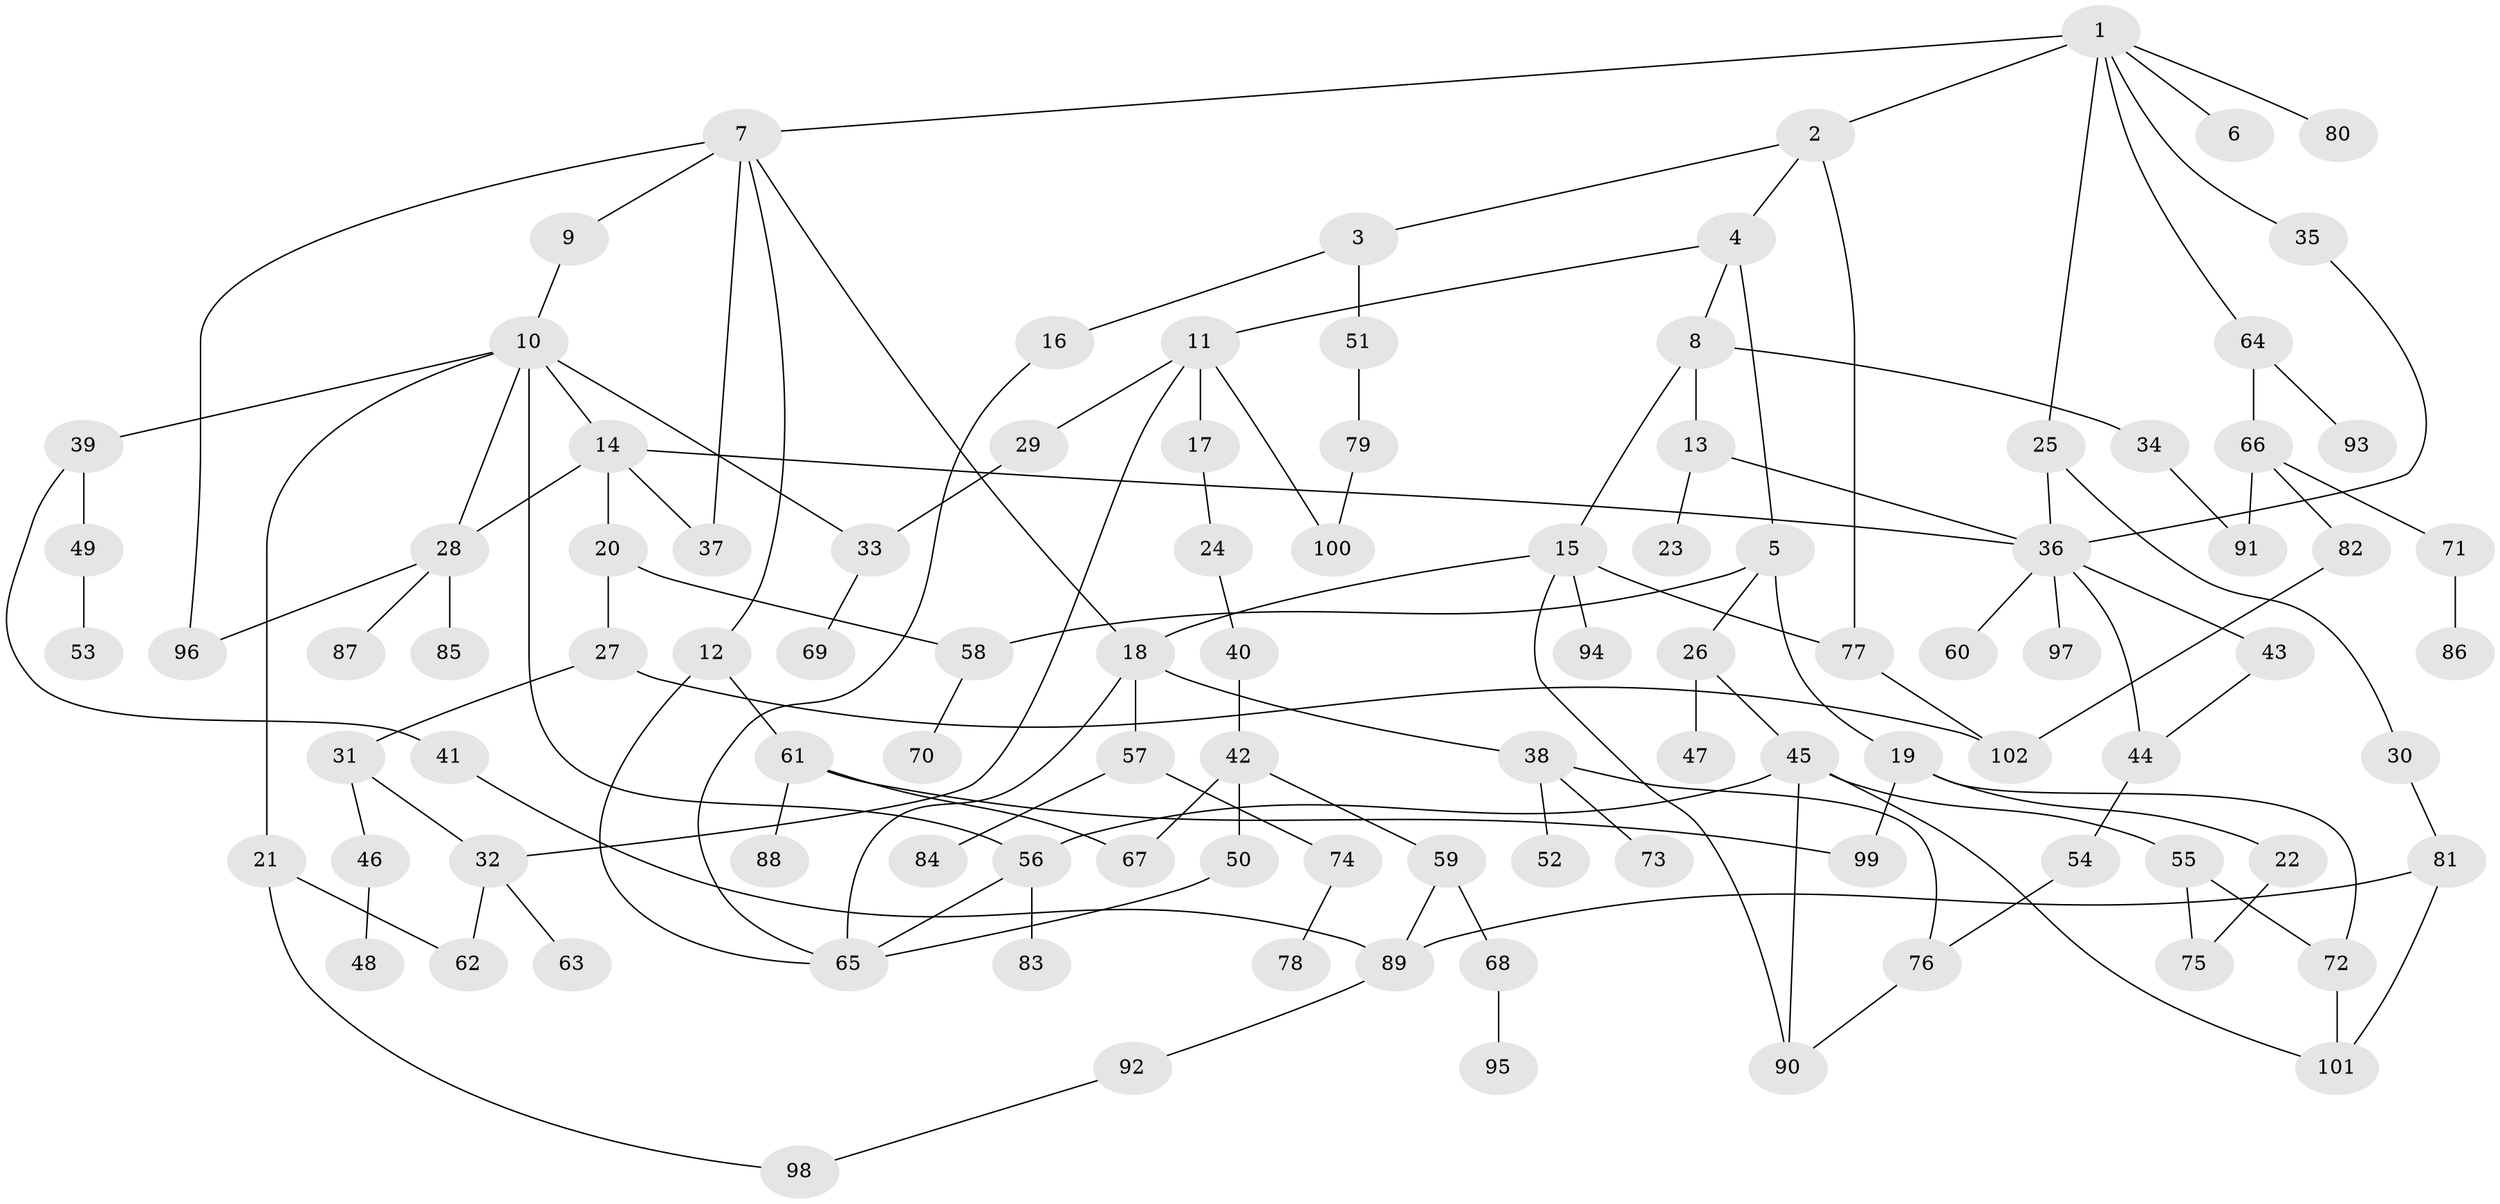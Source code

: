 // coarse degree distribution, {7: 0.045454545454545456, 4: 0.09090909090909091, 3: 0.21212121212121213, 6: 0.07575757575757576, 1: 0.2727272727272727, 2: 0.22727272727272727, 9: 0.015151515151515152, 5: 0.06060606060606061}
// Generated by graph-tools (version 1.1) at 2025/51/02/27/25 19:51:38]
// undirected, 102 vertices, 135 edges
graph export_dot {
graph [start="1"]
  node [color=gray90,style=filled];
  1;
  2;
  3;
  4;
  5;
  6;
  7;
  8;
  9;
  10;
  11;
  12;
  13;
  14;
  15;
  16;
  17;
  18;
  19;
  20;
  21;
  22;
  23;
  24;
  25;
  26;
  27;
  28;
  29;
  30;
  31;
  32;
  33;
  34;
  35;
  36;
  37;
  38;
  39;
  40;
  41;
  42;
  43;
  44;
  45;
  46;
  47;
  48;
  49;
  50;
  51;
  52;
  53;
  54;
  55;
  56;
  57;
  58;
  59;
  60;
  61;
  62;
  63;
  64;
  65;
  66;
  67;
  68;
  69;
  70;
  71;
  72;
  73;
  74;
  75;
  76;
  77;
  78;
  79;
  80;
  81;
  82;
  83;
  84;
  85;
  86;
  87;
  88;
  89;
  90;
  91;
  92;
  93;
  94;
  95;
  96;
  97;
  98;
  99;
  100;
  101;
  102;
  1 -- 2;
  1 -- 6;
  1 -- 7;
  1 -- 25;
  1 -- 35;
  1 -- 64;
  1 -- 80;
  2 -- 3;
  2 -- 4;
  2 -- 77;
  3 -- 16;
  3 -- 51;
  4 -- 5;
  4 -- 8;
  4 -- 11;
  5 -- 19;
  5 -- 26;
  5 -- 58;
  7 -- 9;
  7 -- 12;
  7 -- 18;
  7 -- 96;
  7 -- 37;
  8 -- 13;
  8 -- 15;
  8 -- 34;
  9 -- 10;
  10 -- 14;
  10 -- 21;
  10 -- 28;
  10 -- 33;
  10 -- 39;
  10 -- 56;
  11 -- 17;
  11 -- 29;
  11 -- 100;
  11 -- 32;
  12 -- 61;
  12 -- 65;
  13 -- 23;
  13 -- 36;
  14 -- 20;
  14 -- 37;
  14 -- 36;
  14 -- 28;
  15 -- 77;
  15 -- 94;
  15 -- 90;
  15 -- 18;
  16 -- 65;
  17 -- 24;
  18 -- 38;
  18 -- 57;
  18 -- 65;
  19 -- 22;
  19 -- 72;
  19 -- 99;
  20 -- 27;
  20 -- 58;
  21 -- 62;
  21 -- 98;
  22 -- 75;
  24 -- 40;
  25 -- 30;
  25 -- 36;
  26 -- 45;
  26 -- 47;
  27 -- 31;
  27 -- 102;
  28 -- 85;
  28 -- 87;
  28 -- 96;
  29 -- 33;
  30 -- 81;
  31 -- 32;
  31 -- 46;
  32 -- 63;
  32 -- 62;
  33 -- 69;
  34 -- 91;
  35 -- 36;
  36 -- 43;
  36 -- 44;
  36 -- 60;
  36 -- 97;
  38 -- 52;
  38 -- 73;
  38 -- 76;
  39 -- 41;
  39 -- 49;
  40 -- 42;
  41 -- 89;
  42 -- 50;
  42 -- 59;
  42 -- 67;
  43 -- 44;
  44 -- 54;
  45 -- 55;
  45 -- 56;
  45 -- 90;
  45 -- 101;
  46 -- 48;
  49 -- 53;
  50 -- 65;
  51 -- 79;
  54 -- 76;
  55 -- 72;
  55 -- 75;
  56 -- 83;
  56 -- 65;
  57 -- 74;
  57 -- 84;
  58 -- 70;
  59 -- 68;
  59 -- 89;
  61 -- 67;
  61 -- 88;
  61 -- 99;
  64 -- 66;
  64 -- 93;
  66 -- 71;
  66 -- 82;
  66 -- 91;
  68 -- 95;
  71 -- 86;
  72 -- 101;
  74 -- 78;
  76 -- 90;
  77 -- 102;
  79 -- 100;
  81 -- 89;
  81 -- 101;
  82 -- 102;
  89 -- 92;
  92 -- 98;
}
